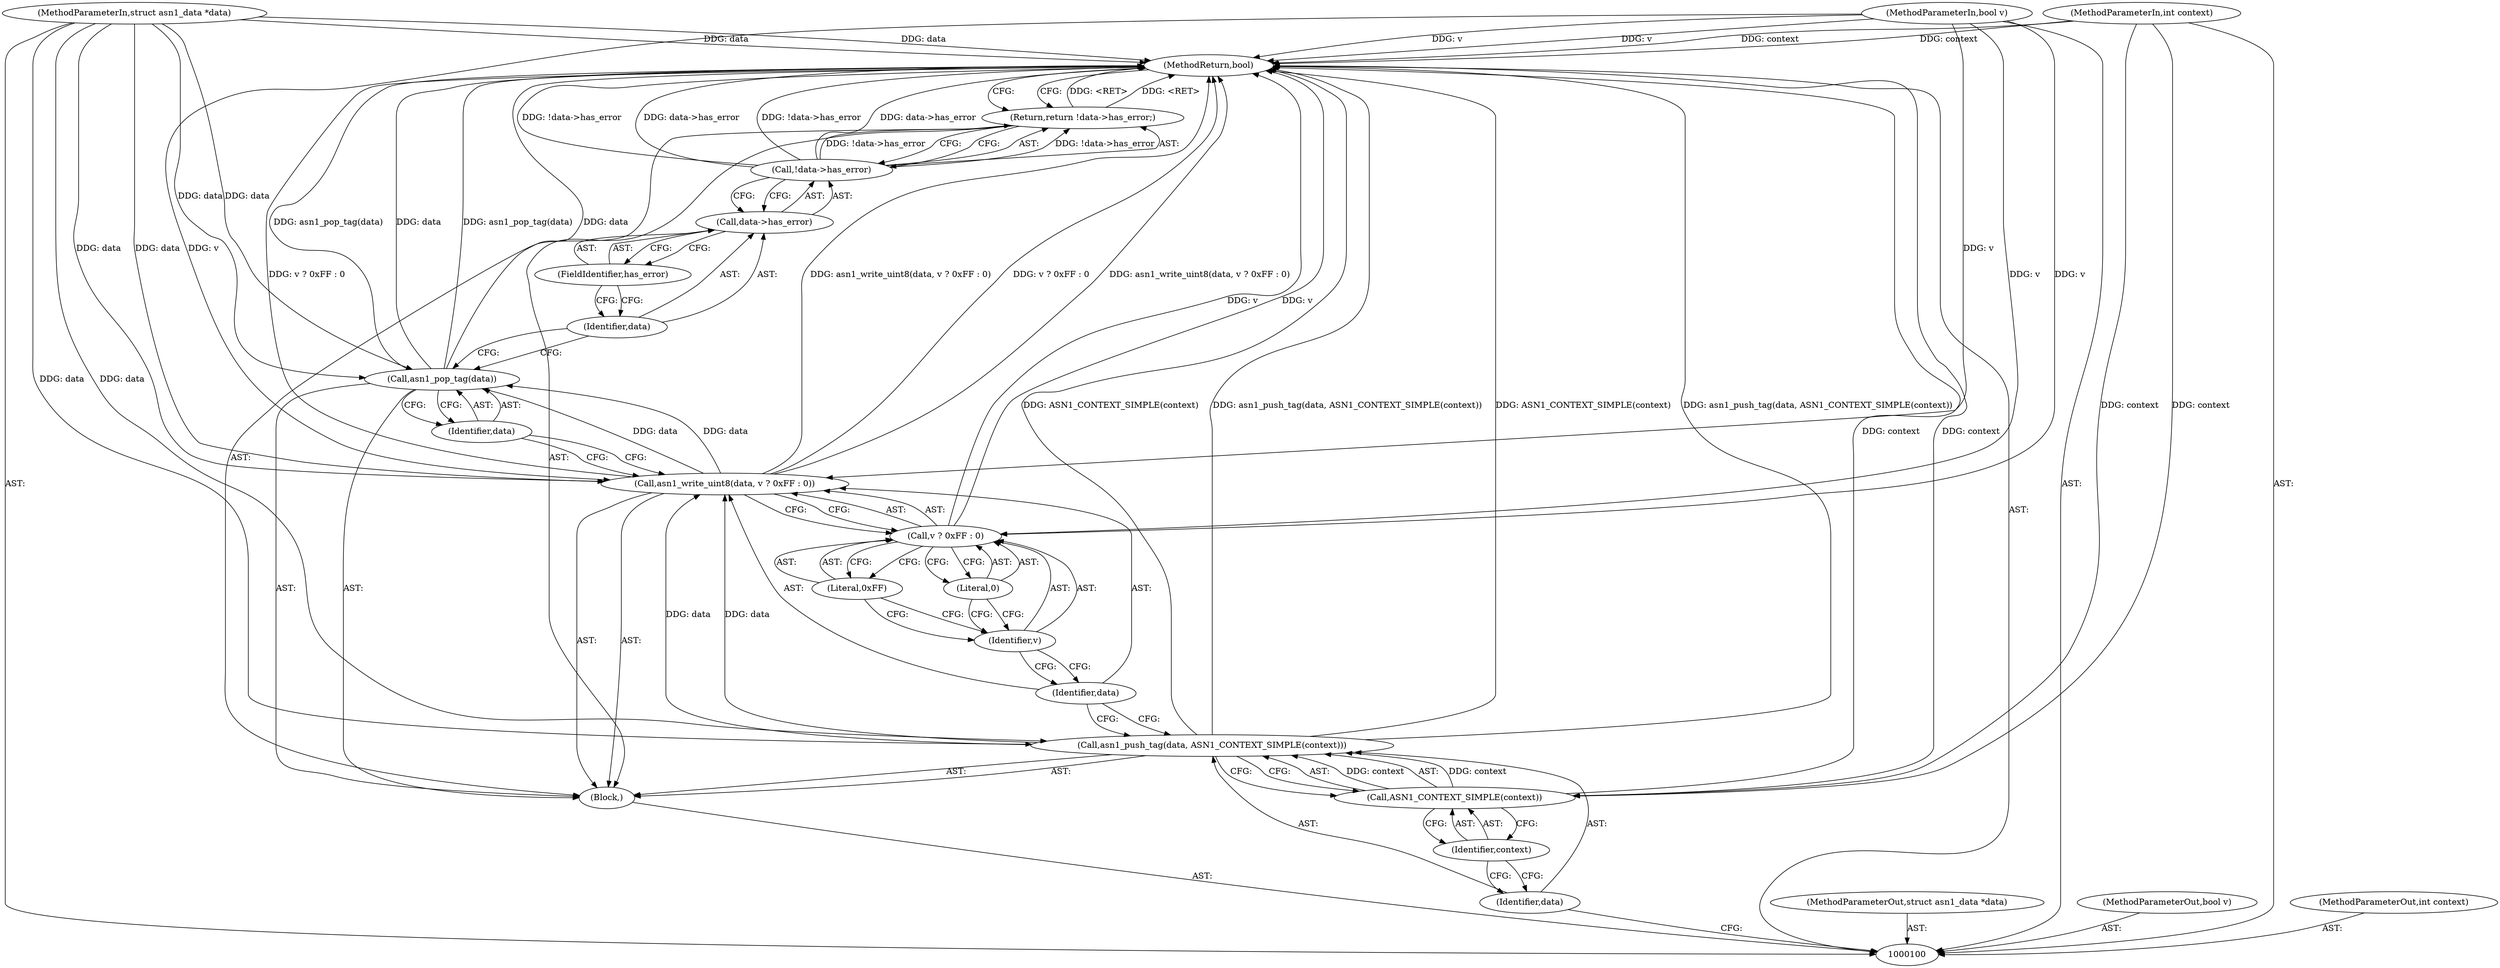 digraph "1_samba_9d989c9dd7a5b92d0c5d65287935471b83b6e884_2" {
"1000122" [label="(MethodReturn,bool)"];
"1000101" [label="(MethodParameterIn,struct asn1_data *data)"];
"1000162" [label="(MethodParameterOut,struct asn1_data *data)"];
"1000102" [label="(MethodParameterIn,bool v)"];
"1000163" [label="(MethodParameterOut,bool v)"];
"1000103" [label="(MethodParameterIn,int context)"];
"1000164" [label="(MethodParameterOut,int context)"];
"1000104" [label="(Block,)"];
"1000106" [label="(Identifier,data)"];
"1000107" [label="(Call,ASN1_CONTEXT_SIMPLE(context))"];
"1000108" [label="(Identifier,context)"];
"1000105" [label="(Call,asn1_push_tag(data, ASN1_CONTEXT_SIMPLE(context)))"];
"1000110" [label="(Identifier,data)"];
"1000111" [label="(Call,v ? 0xFF : 0)"];
"1000112" [label="(Identifier,v)"];
"1000113" [label="(Literal,0xFF)"];
"1000114" [label="(Literal,0)"];
"1000109" [label="(Call,asn1_write_uint8(data, v ? 0xFF : 0))"];
"1000116" [label="(Identifier,data)"];
"1000115" [label="(Call,asn1_pop_tag(data))"];
"1000118" [label="(Call,!data->has_error)"];
"1000119" [label="(Call,data->has_error)"];
"1000120" [label="(Identifier,data)"];
"1000121" [label="(FieldIdentifier,has_error)"];
"1000117" [label="(Return,return !data->has_error;)"];
"1000122" -> "1000100"  [label="AST: "];
"1000122" -> "1000117"  [label="CFG: "];
"1000107" -> "1000122"  [label="DDG: context"];
"1000105" -> "1000122"  [label="DDG: ASN1_CONTEXT_SIMPLE(context)"];
"1000105" -> "1000122"  [label="DDG: asn1_push_tag(data, ASN1_CONTEXT_SIMPLE(context))"];
"1000103" -> "1000122"  [label="DDG: context"];
"1000115" -> "1000122"  [label="DDG: asn1_pop_tag(data)"];
"1000115" -> "1000122"  [label="DDG: data"];
"1000118" -> "1000122"  [label="DDG: !data->has_error"];
"1000118" -> "1000122"  [label="DDG: data->has_error"];
"1000101" -> "1000122"  [label="DDG: data"];
"1000109" -> "1000122"  [label="DDG: asn1_write_uint8(data, v ? 0xFF : 0)"];
"1000109" -> "1000122"  [label="DDG: v ? 0xFF : 0"];
"1000102" -> "1000122"  [label="DDG: v"];
"1000111" -> "1000122"  [label="DDG: v"];
"1000117" -> "1000122"  [label="DDG: <RET>"];
"1000101" -> "1000100"  [label="AST: "];
"1000101" -> "1000122"  [label="DDG: data"];
"1000101" -> "1000105"  [label="DDG: data"];
"1000101" -> "1000109"  [label="DDG: data"];
"1000101" -> "1000115"  [label="DDG: data"];
"1000162" -> "1000100"  [label="AST: "];
"1000102" -> "1000100"  [label="AST: "];
"1000102" -> "1000122"  [label="DDG: v"];
"1000102" -> "1000109"  [label="DDG: v"];
"1000102" -> "1000111"  [label="DDG: v"];
"1000163" -> "1000100"  [label="AST: "];
"1000103" -> "1000100"  [label="AST: "];
"1000103" -> "1000122"  [label="DDG: context"];
"1000103" -> "1000107"  [label="DDG: context"];
"1000164" -> "1000100"  [label="AST: "];
"1000104" -> "1000100"  [label="AST: "];
"1000105" -> "1000104"  [label="AST: "];
"1000109" -> "1000104"  [label="AST: "];
"1000115" -> "1000104"  [label="AST: "];
"1000117" -> "1000104"  [label="AST: "];
"1000106" -> "1000105"  [label="AST: "];
"1000106" -> "1000100"  [label="CFG: "];
"1000108" -> "1000106"  [label="CFG: "];
"1000107" -> "1000105"  [label="AST: "];
"1000107" -> "1000108"  [label="CFG: "];
"1000108" -> "1000107"  [label="AST: "];
"1000105" -> "1000107"  [label="CFG: "];
"1000107" -> "1000122"  [label="DDG: context"];
"1000107" -> "1000105"  [label="DDG: context"];
"1000103" -> "1000107"  [label="DDG: context"];
"1000108" -> "1000107"  [label="AST: "];
"1000108" -> "1000106"  [label="CFG: "];
"1000107" -> "1000108"  [label="CFG: "];
"1000105" -> "1000104"  [label="AST: "];
"1000105" -> "1000107"  [label="CFG: "];
"1000106" -> "1000105"  [label="AST: "];
"1000107" -> "1000105"  [label="AST: "];
"1000110" -> "1000105"  [label="CFG: "];
"1000105" -> "1000122"  [label="DDG: ASN1_CONTEXT_SIMPLE(context)"];
"1000105" -> "1000122"  [label="DDG: asn1_push_tag(data, ASN1_CONTEXT_SIMPLE(context))"];
"1000101" -> "1000105"  [label="DDG: data"];
"1000107" -> "1000105"  [label="DDG: context"];
"1000105" -> "1000109"  [label="DDG: data"];
"1000110" -> "1000109"  [label="AST: "];
"1000110" -> "1000105"  [label="CFG: "];
"1000112" -> "1000110"  [label="CFG: "];
"1000111" -> "1000109"  [label="AST: "];
"1000111" -> "1000113"  [label="CFG: "];
"1000111" -> "1000114"  [label="CFG: "];
"1000112" -> "1000111"  [label="AST: "];
"1000113" -> "1000111"  [label="AST: "];
"1000114" -> "1000111"  [label="AST: "];
"1000109" -> "1000111"  [label="CFG: "];
"1000111" -> "1000122"  [label="DDG: v"];
"1000102" -> "1000111"  [label="DDG: v"];
"1000112" -> "1000111"  [label="AST: "];
"1000112" -> "1000110"  [label="CFG: "];
"1000113" -> "1000112"  [label="CFG: "];
"1000114" -> "1000112"  [label="CFG: "];
"1000113" -> "1000111"  [label="AST: "];
"1000113" -> "1000112"  [label="CFG: "];
"1000111" -> "1000113"  [label="CFG: "];
"1000114" -> "1000111"  [label="AST: "];
"1000114" -> "1000112"  [label="CFG: "];
"1000111" -> "1000114"  [label="CFG: "];
"1000109" -> "1000104"  [label="AST: "];
"1000109" -> "1000111"  [label="CFG: "];
"1000110" -> "1000109"  [label="AST: "];
"1000111" -> "1000109"  [label="AST: "];
"1000116" -> "1000109"  [label="CFG: "];
"1000109" -> "1000122"  [label="DDG: asn1_write_uint8(data, v ? 0xFF : 0)"];
"1000109" -> "1000122"  [label="DDG: v ? 0xFF : 0"];
"1000105" -> "1000109"  [label="DDG: data"];
"1000101" -> "1000109"  [label="DDG: data"];
"1000102" -> "1000109"  [label="DDG: v"];
"1000109" -> "1000115"  [label="DDG: data"];
"1000116" -> "1000115"  [label="AST: "];
"1000116" -> "1000109"  [label="CFG: "];
"1000115" -> "1000116"  [label="CFG: "];
"1000115" -> "1000104"  [label="AST: "];
"1000115" -> "1000116"  [label="CFG: "];
"1000116" -> "1000115"  [label="AST: "];
"1000120" -> "1000115"  [label="CFG: "];
"1000115" -> "1000122"  [label="DDG: asn1_pop_tag(data)"];
"1000115" -> "1000122"  [label="DDG: data"];
"1000109" -> "1000115"  [label="DDG: data"];
"1000101" -> "1000115"  [label="DDG: data"];
"1000118" -> "1000117"  [label="AST: "];
"1000118" -> "1000119"  [label="CFG: "];
"1000119" -> "1000118"  [label="AST: "];
"1000117" -> "1000118"  [label="CFG: "];
"1000118" -> "1000122"  [label="DDG: !data->has_error"];
"1000118" -> "1000122"  [label="DDG: data->has_error"];
"1000118" -> "1000117"  [label="DDG: !data->has_error"];
"1000119" -> "1000118"  [label="AST: "];
"1000119" -> "1000121"  [label="CFG: "];
"1000120" -> "1000119"  [label="AST: "];
"1000121" -> "1000119"  [label="AST: "];
"1000118" -> "1000119"  [label="CFG: "];
"1000120" -> "1000119"  [label="AST: "];
"1000120" -> "1000115"  [label="CFG: "];
"1000121" -> "1000120"  [label="CFG: "];
"1000121" -> "1000119"  [label="AST: "];
"1000121" -> "1000120"  [label="CFG: "];
"1000119" -> "1000121"  [label="CFG: "];
"1000117" -> "1000104"  [label="AST: "];
"1000117" -> "1000118"  [label="CFG: "];
"1000118" -> "1000117"  [label="AST: "];
"1000122" -> "1000117"  [label="CFG: "];
"1000117" -> "1000122"  [label="DDG: <RET>"];
"1000118" -> "1000117"  [label="DDG: !data->has_error"];
}
